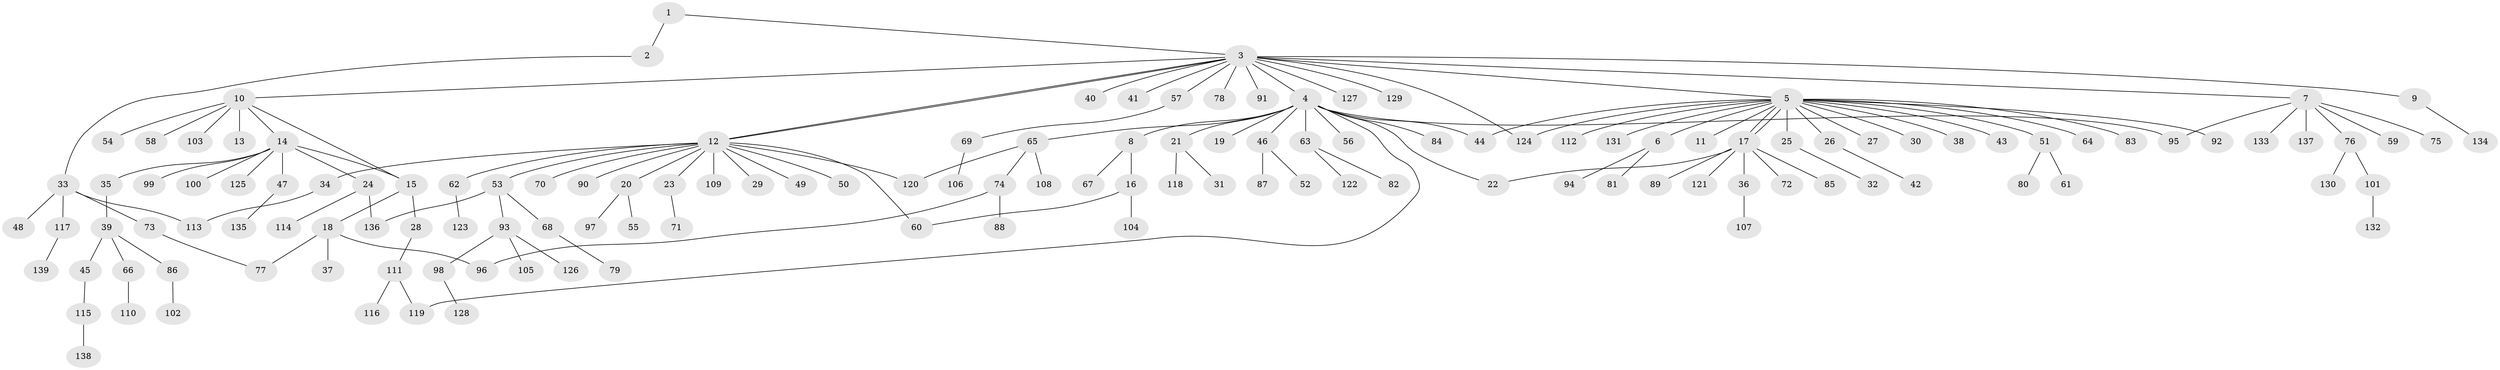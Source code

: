 // Generated by graph-tools (version 1.1) at 2025/14/03/09/25 04:14:20]
// undirected, 139 vertices, 152 edges
graph export_dot {
graph [start="1"]
  node [color=gray90,style=filled];
  1;
  2;
  3;
  4;
  5;
  6;
  7;
  8;
  9;
  10;
  11;
  12;
  13;
  14;
  15;
  16;
  17;
  18;
  19;
  20;
  21;
  22;
  23;
  24;
  25;
  26;
  27;
  28;
  29;
  30;
  31;
  32;
  33;
  34;
  35;
  36;
  37;
  38;
  39;
  40;
  41;
  42;
  43;
  44;
  45;
  46;
  47;
  48;
  49;
  50;
  51;
  52;
  53;
  54;
  55;
  56;
  57;
  58;
  59;
  60;
  61;
  62;
  63;
  64;
  65;
  66;
  67;
  68;
  69;
  70;
  71;
  72;
  73;
  74;
  75;
  76;
  77;
  78;
  79;
  80;
  81;
  82;
  83;
  84;
  85;
  86;
  87;
  88;
  89;
  90;
  91;
  92;
  93;
  94;
  95;
  96;
  97;
  98;
  99;
  100;
  101;
  102;
  103;
  104;
  105;
  106;
  107;
  108;
  109;
  110;
  111;
  112;
  113;
  114;
  115;
  116;
  117;
  118;
  119;
  120;
  121;
  122;
  123;
  124;
  125;
  126;
  127;
  128;
  129;
  130;
  131;
  132;
  133;
  134;
  135;
  136;
  137;
  138;
  139;
  1 -- 2;
  1 -- 3;
  2 -- 33;
  3 -- 4;
  3 -- 5;
  3 -- 7;
  3 -- 9;
  3 -- 10;
  3 -- 12;
  3 -- 12;
  3 -- 40;
  3 -- 41;
  3 -- 57;
  3 -- 78;
  3 -- 91;
  3 -- 124;
  3 -- 127;
  3 -- 129;
  4 -- 8;
  4 -- 19;
  4 -- 21;
  4 -- 22;
  4 -- 44;
  4 -- 46;
  4 -- 56;
  4 -- 63;
  4 -- 65;
  4 -- 84;
  4 -- 95;
  4 -- 119;
  5 -- 6;
  5 -- 11;
  5 -- 17;
  5 -- 17;
  5 -- 25;
  5 -- 26;
  5 -- 27;
  5 -- 30;
  5 -- 38;
  5 -- 43;
  5 -- 44;
  5 -- 51;
  5 -- 64;
  5 -- 83;
  5 -- 92;
  5 -- 112;
  5 -- 124;
  5 -- 131;
  6 -- 81;
  6 -- 94;
  7 -- 59;
  7 -- 75;
  7 -- 76;
  7 -- 95;
  7 -- 133;
  7 -- 137;
  8 -- 16;
  8 -- 67;
  9 -- 134;
  10 -- 13;
  10 -- 14;
  10 -- 15;
  10 -- 54;
  10 -- 58;
  10 -- 103;
  12 -- 20;
  12 -- 23;
  12 -- 29;
  12 -- 34;
  12 -- 49;
  12 -- 50;
  12 -- 53;
  12 -- 60;
  12 -- 62;
  12 -- 70;
  12 -- 90;
  12 -- 109;
  12 -- 120;
  14 -- 15;
  14 -- 24;
  14 -- 35;
  14 -- 47;
  14 -- 99;
  14 -- 100;
  14 -- 125;
  15 -- 18;
  15 -- 28;
  16 -- 60;
  16 -- 104;
  17 -- 22;
  17 -- 36;
  17 -- 72;
  17 -- 85;
  17 -- 89;
  17 -- 121;
  18 -- 37;
  18 -- 77;
  18 -- 96;
  20 -- 55;
  20 -- 97;
  21 -- 31;
  21 -- 118;
  23 -- 71;
  24 -- 114;
  24 -- 136;
  25 -- 32;
  26 -- 42;
  28 -- 111;
  33 -- 48;
  33 -- 73;
  33 -- 113;
  33 -- 117;
  34 -- 113;
  35 -- 39;
  36 -- 107;
  39 -- 45;
  39 -- 66;
  39 -- 86;
  45 -- 115;
  46 -- 52;
  46 -- 87;
  47 -- 135;
  51 -- 61;
  51 -- 80;
  53 -- 68;
  53 -- 93;
  53 -- 136;
  57 -- 69;
  62 -- 123;
  63 -- 82;
  63 -- 122;
  65 -- 74;
  65 -- 108;
  65 -- 120;
  66 -- 110;
  68 -- 79;
  69 -- 106;
  73 -- 77;
  74 -- 88;
  74 -- 96;
  76 -- 101;
  76 -- 130;
  86 -- 102;
  93 -- 98;
  93 -- 105;
  93 -- 126;
  98 -- 128;
  101 -- 132;
  111 -- 116;
  111 -- 119;
  115 -- 138;
  117 -- 139;
}
